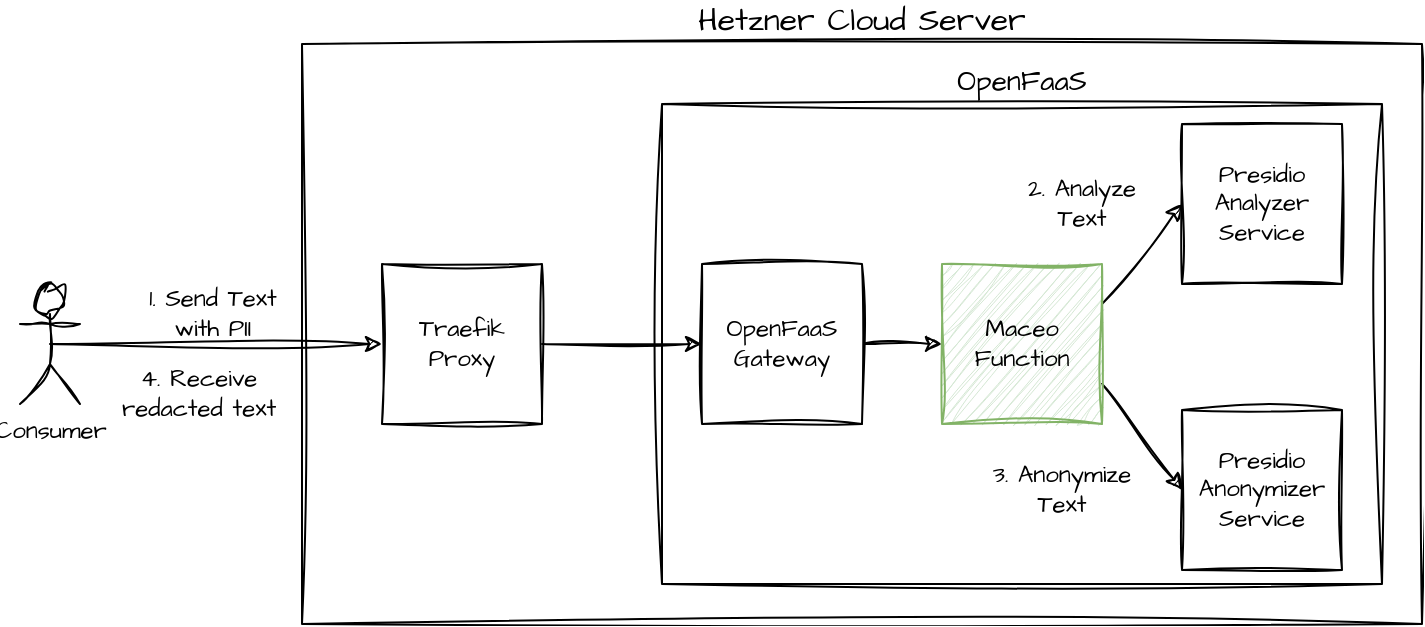 <mxfile version="27.0.5">
  <diagram name="Page-1" id="rVfd2ZtMxHuy2Puw4VI5">
    <mxGraphModel dx="1361" dy="754" grid="1" gridSize="10" guides="1" tooltips="1" connect="1" arrows="1" fold="1" page="1" pageScale="1" pageWidth="1169" pageHeight="827" math="0" shadow="0">
      <root>
        <mxCell id="0" />
        <mxCell id="1" parent="0" />
        <mxCell id="4F40jOcRUDSfuANag8mB-36" value="&lt;font style=&quot;font-size: 16px;&quot;&gt;Hetzner Cloud Server&lt;/font&gt;" style="rounded=0;whiteSpace=wrap;html=1;sketch=1;hachureGap=4;jiggle=2;curveFitting=1;fontFamily=Architects Daughter;fontSource=https%3A%2F%2Ffonts.googleapis.com%2Fcss%3Ffamily%3DArchitects%2BDaughter;labelPosition=center;verticalLabelPosition=top;align=center;verticalAlign=bottom;" parent="1" vertex="1">
          <mxGeometry x="350" y="230" width="560" height="290" as="geometry" />
        </mxCell>
        <mxCell id="4F40jOcRUDSfuANag8mB-34" value="&lt;font style=&quot;font-size: 14px;&quot;&gt;OpenFaaS&lt;/font&gt;" style="rounded=0;whiteSpace=wrap;html=1;sketch=1;hachureGap=4;jiggle=2;curveFitting=1;fontFamily=Architects Daughter;fontSource=https%3A%2F%2Ffonts.googleapis.com%2Fcss%3Ffamily%3DArchitects%2BDaughter;labelPosition=center;verticalLabelPosition=top;align=center;verticalAlign=bottom;" parent="1" vertex="1">
          <mxGeometry x="530" y="260" width="360" height="240" as="geometry" />
        </mxCell>
        <mxCell id="4F40jOcRUDSfuANag8mB-39" style="edgeStyle=none;rounded=0;sketch=1;hachureGap=4;jiggle=2;curveFitting=1;orthogonalLoop=1;jettySize=auto;html=1;exitX=1;exitY=0.5;exitDx=0;exitDy=0;entryX=0;entryY=0.5;entryDx=0;entryDy=0;fontFamily=Architects Daughter;fontSource=https%3A%2F%2Ffonts.googleapis.com%2Fcss%3Ffamily%3DArchitects%2BDaughter;" parent="1" source="4F40jOcRUDSfuANag8mB-28" target="4F40jOcRUDSfuANag8mB-29" edge="1">
          <mxGeometry relative="1" as="geometry" />
        </mxCell>
        <mxCell id="4F40jOcRUDSfuANag8mB-28" value="OpenFaaS Gateway" style="whiteSpace=wrap;html=1;aspect=fixed;sketch=1;hachureGap=4;jiggle=2;curveFitting=1;fontFamily=Architects Daughter;fontSource=https%3A%2F%2Ffonts.googleapis.com%2Fcss%3Ffamily%3DArchitects%2BDaughter;" parent="1" vertex="1">
          <mxGeometry x="550" y="340" width="80" height="80" as="geometry" />
        </mxCell>
        <mxCell id="4F40jOcRUDSfuANag8mB-40" style="edgeStyle=none;rounded=0;sketch=1;hachureGap=4;jiggle=2;curveFitting=1;orthogonalLoop=1;jettySize=auto;html=1;exitX=1;exitY=0.25;exitDx=0;exitDy=0;entryX=0;entryY=0.5;entryDx=0;entryDy=0;fontFamily=Architects Daughter;fontSource=https%3A%2F%2Ffonts.googleapis.com%2Fcss%3Ffamily%3DArchitects%2BDaughter;" parent="1" source="4F40jOcRUDSfuANag8mB-29" target="4F40jOcRUDSfuANag8mB-30" edge="1">
          <mxGeometry relative="1" as="geometry" />
        </mxCell>
        <mxCell id="4F40jOcRUDSfuANag8mB-41" style="edgeStyle=none;rounded=0;sketch=1;hachureGap=4;jiggle=2;curveFitting=1;orthogonalLoop=1;jettySize=auto;html=1;exitX=1;exitY=0.75;exitDx=0;exitDy=0;entryX=0;entryY=0.5;entryDx=0;entryDy=0;fontFamily=Architects Daughter;fontSource=https%3A%2F%2Ffonts.googleapis.com%2Fcss%3Ffamily%3DArchitects%2BDaughter;" parent="1" source="4F40jOcRUDSfuANag8mB-29" target="4F40jOcRUDSfuANag8mB-31" edge="1">
          <mxGeometry relative="1" as="geometry" />
        </mxCell>
        <mxCell id="4F40jOcRUDSfuANag8mB-29" value="Maceo Function" style="whiteSpace=wrap;html=1;aspect=fixed;sketch=1;hachureGap=4;jiggle=2;curveFitting=1;fontFamily=Architects Daughter;fontSource=https%3A%2F%2Ffonts.googleapis.com%2Fcss%3Ffamily%3DArchitects%2BDaughter;fillColor=#d5e8d4;strokeColor=#82b366;" parent="1" vertex="1">
          <mxGeometry x="670" y="340" width="80" height="80" as="geometry" />
        </mxCell>
        <mxCell id="4F40jOcRUDSfuANag8mB-30" value="Presidio Analyzer Service" style="whiteSpace=wrap;html=1;aspect=fixed;sketch=1;hachureGap=4;jiggle=2;curveFitting=1;fontFamily=Architects Daughter;fontSource=https%3A%2F%2Ffonts.googleapis.com%2Fcss%3Ffamily%3DArchitects%2BDaughter;" parent="1" vertex="1">
          <mxGeometry x="790" y="270" width="80" height="80" as="geometry" />
        </mxCell>
        <mxCell id="4F40jOcRUDSfuANag8mB-31" value="Presidio Anonymizer Service" style="whiteSpace=wrap;html=1;aspect=fixed;sketch=1;hachureGap=4;jiggle=2;curveFitting=1;fontFamily=Architects Daughter;fontSource=https%3A%2F%2Ffonts.googleapis.com%2Fcss%3Ffamily%3DArchitects%2BDaughter;" parent="1" vertex="1">
          <mxGeometry x="790" y="413" width="80" height="80" as="geometry" />
        </mxCell>
        <mxCell id="4F40jOcRUDSfuANag8mB-38" style="edgeStyle=none;rounded=0;sketch=1;hachureGap=4;jiggle=2;curveFitting=1;orthogonalLoop=1;jettySize=auto;html=1;exitX=1;exitY=0.5;exitDx=0;exitDy=0;fontFamily=Architects Daughter;fontSource=https%3A%2F%2Ffonts.googleapis.com%2Fcss%3Ffamily%3DArchitects%2BDaughter;" parent="1" source="4F40jOcRUDSfuANag8mB-33" target="4F40jOcRUDSfuANag8mB-28" edge="1">
          <mxGeometry relative="1" as="geometry" />
        </mxCell>
        <mxCell id="4F40jOcRUDSfuANag8mB-33" value="Traefik&lt;br&gt;Proxy" style="whiteSpace=wrap;html=1;aspect=fixed;sketch=1;hachureGap=4;jiggle=2;curveFitting=1;fontFamily=Architects Daughter;fontSource=https%3A%2F%2Ffonts.googleapis.com%2Fcss%3Ffamily%3DArchitects%2BDaughter;" parent="1" vertex="1">
          <mxGeometry x="390" y="340" width="80" height="80" as="geometry" />
        </mxCell>
        <mxCell id="4F40jOcRUDSfuANag8mB-43" style="edgeStyle=none;rounded=0;sketch=1;hachureGap=4;jiggle=2;curveFitting=1;orthogonalLoop=1;jettySize=auto;html=1;exitX=0.5;exitY=0.5;exitDx=0;exitDy=0;exitPerimeter=0;entryX=0;entryY=0.5;entryDx=0;entryDy=0;fontFamily=Architects Daughter;fontSource=https%3A%2F%2Ffonts.googleapis.com%2Fcss%3Ffamily%3DArchitects%2BDaughter;" parent="1" source="4F40jOcRUDSfuANag8mB-35" target="4F40jOcRUDSfuANag8mB-33" edge="1">
          <mxGeometry relative="1" as="geometry" />
        </mxCell>
        <mxCell id="4F40jOcRUDSfuANag8mB-35" value="Consumer" style="shape=umlActor;verticalLabelPosition=bottom;verticalAlign=top;html=1;outlineConnect=0;sketch=1;hachureGap=4;jiggle=2;curveFitting=1;fontFamily=Architects Daughter;fontSource=https%3A%2F%2Ffonts.googleapis.com%2Fcss%3Ffamily%3DArchitects%2BDaughter;" parent="1" vertex="1">
          <mxGeometry x="209" y="350" width="30" height="60" as="geometry" />
        </mxCell>
        <mxCell id="4F40jOcRUDSfuANag8mB-42" value="1. Send Text&lt;br&gt;with PII" style="text;html=1;align=center;verticalAlign=middle;resizable=0;points=[];autosize=1;strokeColor=none;fillColor=none;fontFamily=Architects Daughter;fontSource=https%3A%2F%2Ffonts.googleapis.com%2Fcss%3Ffamily%3DArchitects%2BDaughter;" parent="1" vertex="1">
          <mxGeometry x="260" y="345" width="90" height="40" as="geometry" />
        </mxCell>
        <mxCell id="4F40jOcRUDSfuANag8mB-44" value="4. Receive&lt;br&gt;redacted text" style="text;html=1;align=center;verticalAlign=middle;resizable=0;points=[];autosize=1;strokeColor=none;fillColor=none;fontFamily=Architects Daughter;fontSource=https%3A%2F%2Ffonts.googleapis.com%2Fcss%3Ffamily%3DArchitects%2BDaughter;" parent="1" vertex="1">
          <mxGeometry x="248" y="385" width="100" height="40" as="geometry" />
        </mxCell>
        <mxCell id="4F40jOcRUDSfuANag8mB-45" value="2. Analyze Text" style="text;html=1;align=center;verticalAlign=middle;whiteSpace=wrap;rounded=0;fontFamily=Architects Daughter;fontSource=https%3A%2F%2Ffonts.googleapis.com%2Fcss%3Ffamily%3DArchitects%2BDaughter;" parent="1" vertex="1">
          <mxGeometry x="710" y="295" width="60" height="30" as="geometry" />
        </mxCell>
        <mxCell id="4F40jOcRUDSfuANag8mB-46" value="3. Anonymize Text" style="text;html=1;align=center;verticalAlign=middle;whiteSpace=wrap;rounded=0;fontFamily=Architects Daughter;fontSource=https%3A%2F%2Ffonts.googleapis.com%2Fcss%3Ffamily%3DArchitects%2BDaughter;" parent="1" vertex="1">
          <mxGeometry x="690" y="438" width="80" height="30" as="geometry" />
        </mxCell>
      </root>
    </mxGraphModel>
  </diagram>
</mxfile>
